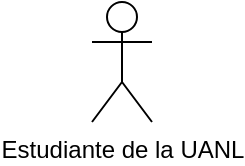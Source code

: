 <mxfile version="14.9.7" type="github"><diagram id="iyYC9Uz8gFAcYw85h7oU" name="Page-1"><mxGraphModel dx="1422" dy="784" grid="1" gridSize="10" guides="1" tooltips="1" connect="1" arrows="1" fold="1" page="1" pageScale="1" pageWidth="850" pageHeight="1100" math="0" shadow="0"><root><mxCell id="0"/><mxCell id="1" parent="0"/><mxCell id="2n-z-dPiMpHrgs_eOKDK-1" value="&lt;div&gt;Estudiante de la UANL&lt;/div&gt;" style="shape=umlActor;verticalLabelPosition=bottom;verticalAlign=top;html=1;outlineConnect=0;" vertex="1" parent="1"><mxGeometry x="390" y="40" width="30" height="60" as="geometry"/></mxCell></root></mxGraphModel></diagram></mxfile>